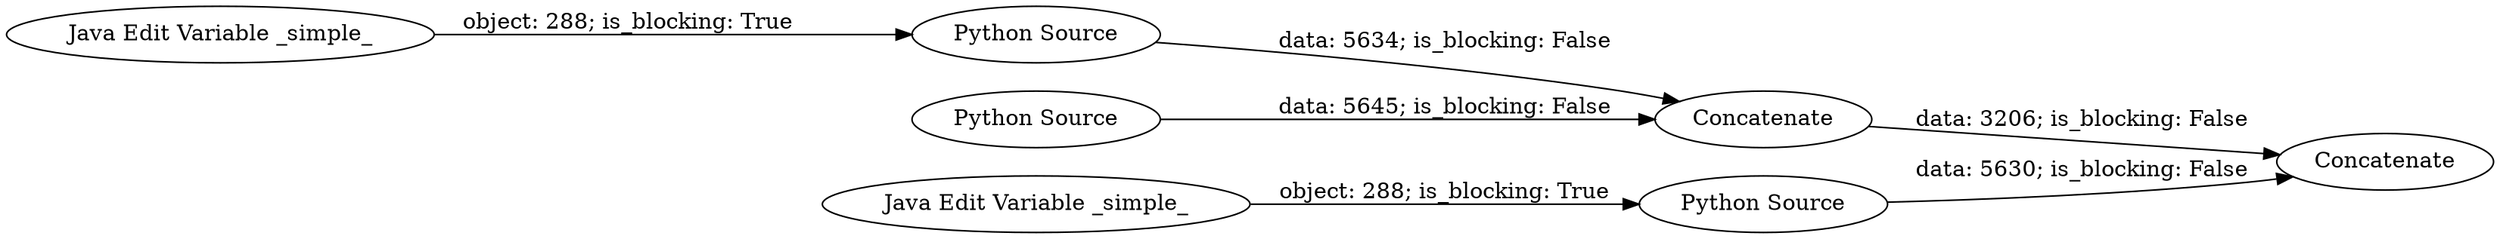 digraph {
	"4491380952693384046_3" [label="Python Source"]
	"4491380952693384046_4" [label="Python Source"]
	"4491380952693384046_7" [label="Java Edit Variable _simple_"]
	"4491380952693384046_6" [label=Concatenate]
	"4491380952693384046_5" [label=Concatenate]
	"4491380952693384046_8" [label="Java Edit Variable _simple_"]
	"4491380952693384046_2" [label="Python Source"]
	"4491380952693384046_8" -> "4491380952693384046_2" [label="object: 288; is_blocking: True"]
	"4491380952693384046_7" -> "4491380952693384046_4" [label="object: 288; is_blocking: True"]
	"4491380952693384046_5" -> "4491380952693384046_6" [label="data: 3206; is_blocking: False"]
	"4491380952693384046_2" -> "4491380952693384046_5" [label="data: 5634; is_blocking: False"]
	"4491380952693384046_4" -> "4491380952693384046_6" [label="data: 5630; is_blocking: False"]
	"4491380952693384046_3" -> "4491380952693384046_5" [label="data: 5645; is_blocking: False"]
	rankdir=LR
}
